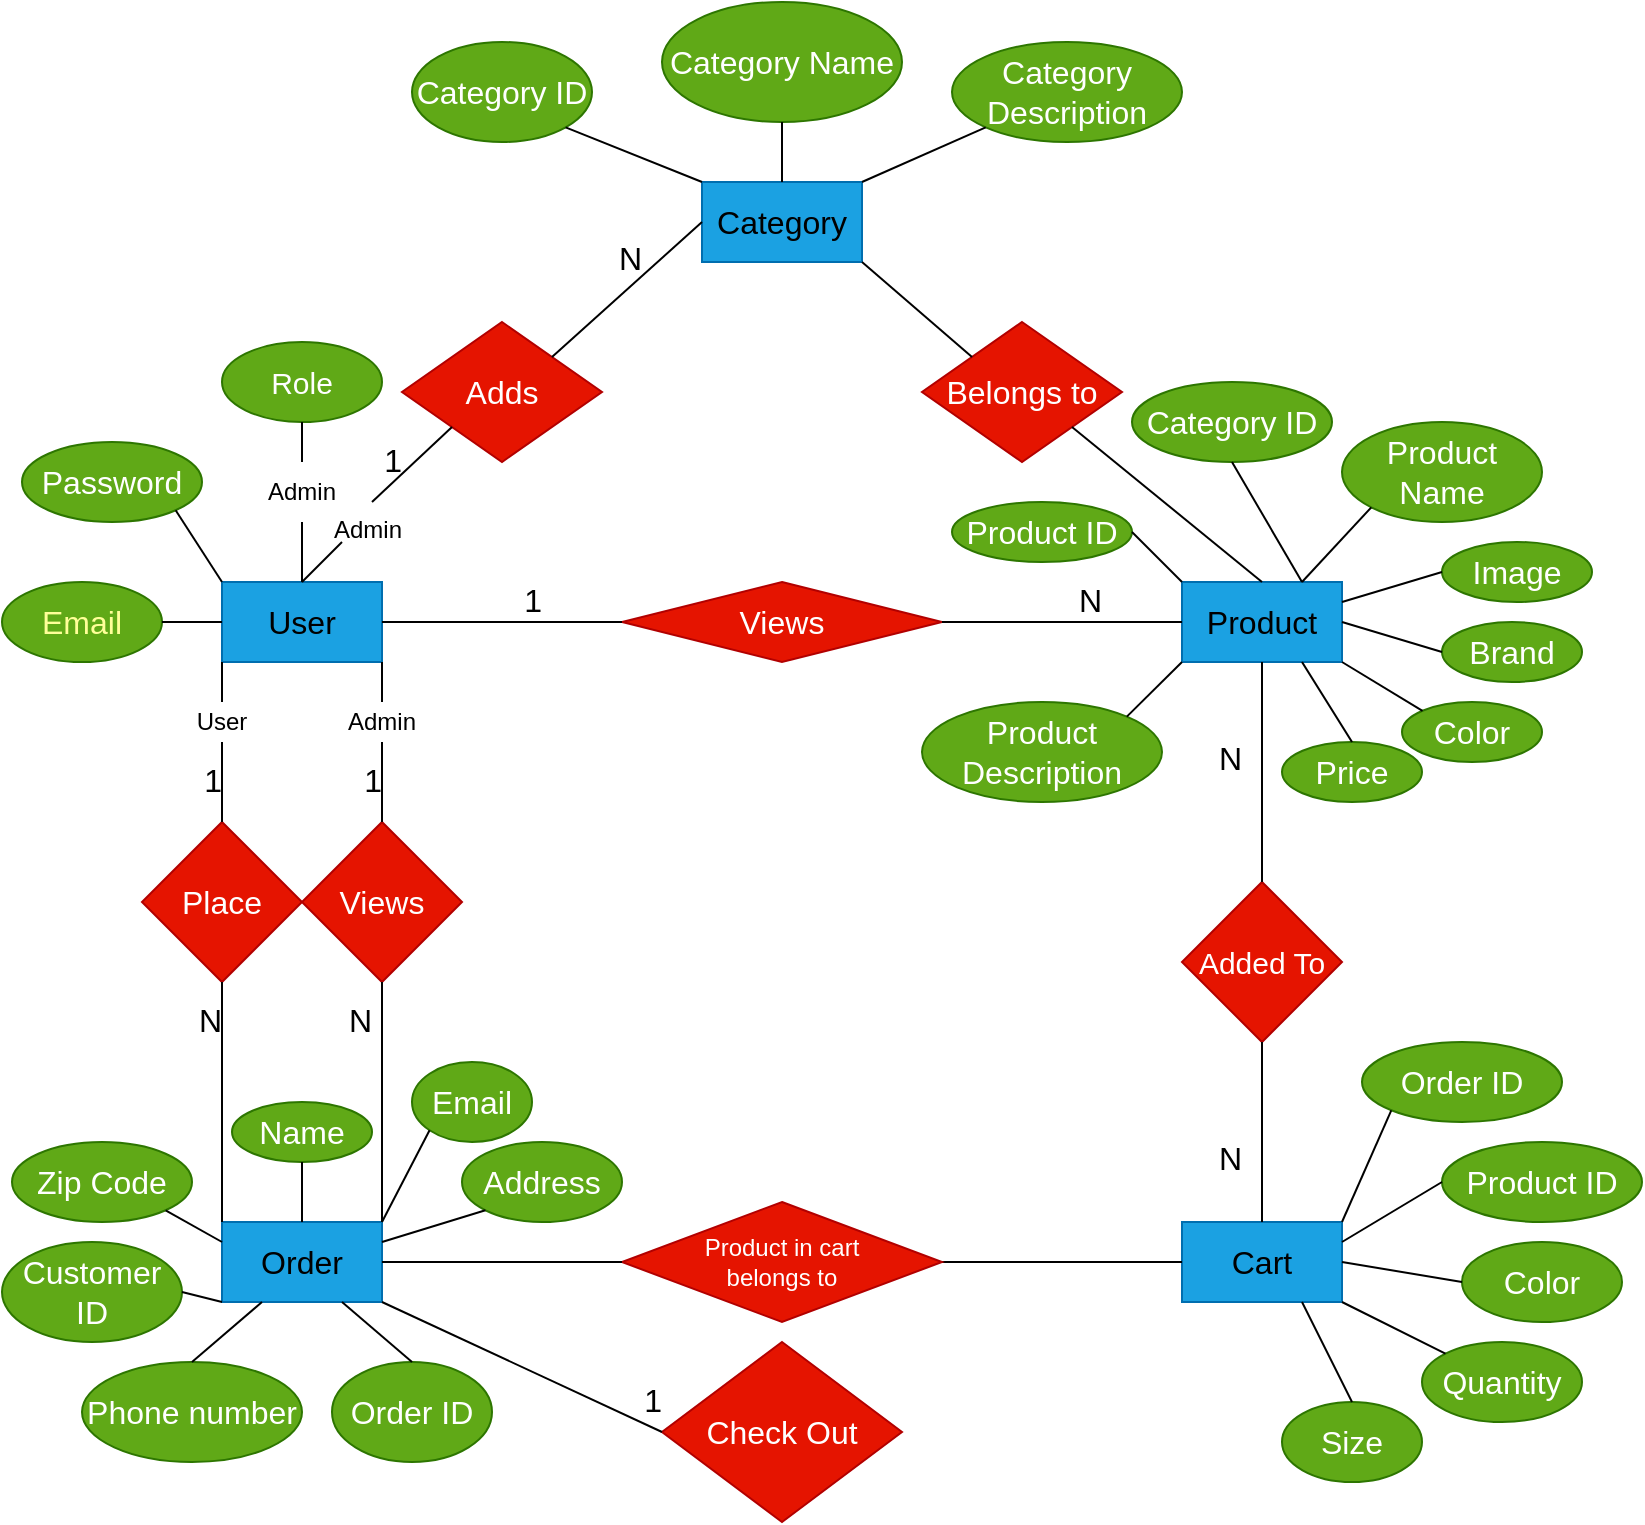 <mxfile version="16.6.4" type="github">
  <diagram id="2UTTNxUxBbOtGR4CEYOI" name="Page-1">
    <mxGraphModel dx="1422" dy="794" grid="1" gridSize="10" guides="1" tooltips="1" connect="1" arrows="1" fold="1" page="1" pageScale="1" pageWidth="850" pageHeight="1100" background="#FFFFFF" math="0" shadow="0">
      <root>
        <mxCell id="0" />
        <mxCell id="1" parent="0" />
        <mxCell id="6vVe3XF6WJL3B-fU9FkF-1" value="User" style="rounded=0;whiteSpace=wrap;html=1;fillColor=#1ba1e2;fontColor=#000000;strokeColor=#006EAF;fontSize=16;" parent="1" vertex="1">
          <mxGeometry x="120" y="360" width="80" height="40" as="geometry" />
        </mxCell>
        <mxCell id="6vVe3XF6WJL3B-fU9FkF-2" value="Views" style="rhombus;whiteSpace=wrap;html=1;fillColor=#e51400;strokeColor=#B20000;fontColor=#ffffff;fontSize=16;" parent="1" vertex="1">
          <mxGeometry x="320" y="360" width="160" height="40" as="geometry" />
        </mxCell>
        <mxCell id="6vVe3XF6WJL3B-fU9FkF-3" value="Email" style="ellipse;whiteSpace=wrap;html=1;fillColor=#60a917;fontColor=#FFFF99;strokeColor=#2D7600;fontSize=16;" parent="1" vertex="1">
          <mxGeometry x="10" y="360" width="80" height="40" as="geometry" />
        </mxCell>
        <mxCell id="6vVe3XF6WJL3B-fU9FkF-4" value="Product" style="rounded=0;whiteSpace=wrap;html=1;fillColor=#1ba1e2;fontColor=#000000;strokeColor=#006EAF;fontSize=16;" parent="1" vertex="1">
          <mxGeometry x="600" y="360" width="80" height="40" as="geometry" />
        </mxCell>
        <mxCell id="6vVe3XF6WJL3B-fU9FkF-5" value="Cart" style="rounded=0;whiteSpace=wrap;html=1;fillColor=#1ba1e2;fontColor=#000000;strokeColor=#006EAF;fontSize=16;" parent="1" vertex="1">
          <mxGeometry x="600" y="680" width="80" height="40" as="geometry" />
        </mxCell>
        <mxCell id="6vVe3XF6WJL3B-fU9FkF-6" value="Order" style="rounded=0;whiteSpace=wrap;html=1;fillColor=#1ba1e2;fontColor=#000000;strokeColor=#006EAF;fontSize=16;" parent="1" vertex="1">
          <mxGeometry x="120" y="680" width="80" height="40" as="geometry" />
        </mxCell>
        <mxCell id="6vVe3XF6WJL3B-fU9FkF-11" value="Added To" style="rhombus;whiteSpace=wrap;html=1;fillColor=#e51400;fontColor=#ffffff;strokeColor=#B20000;fontSize=15;" parent="1" vertex="1">
          <mxGeometry x="600" y="510" width="80" height="80" as="geometry" />
        </mxCell>
        <mxCell id="6vVe3XF6WJL3B-fU9FkF-16" value="" style="endArrow=none;html=1;rounded=0;entryX=0;entryY=0.5;entryDx=0;entryDy=0;exitX=1;exitY=0.5;exitDx=0;exitDy=0;" parent="1" source="6vVe3XF6WJL3B-fU9FkF-17" target="6vVe3XF6WJL3B-fU9FkF-5" edge="1">
          <mxGeometry width="50" height="50" relative="1" as="geometry">
            <mxPoint x="570" y="540" as="sourcePoint" />
            <mxPoint x="440" y="410" as="targetPoint" />
          </mxGeometry>
        </mxCell>
        <mxCell id="6vVe3XF6WJL3B-fU9FkF-17" value="Product in cart&lt;br style=&quot;font-size: 12px;&quot;&gt;belongs to" style="rhombus;whiteSpace=wrap;html=1;fillColor=#e51400;fontColor=#FFFFFF;strokeColor=#B20000;fontSize=12;" parent="1" vertex="1">
          <mxGeometry x="320" y="670" width="160" height="60" as="geometry" />
        </mxCell>
        <mxCell id="6vVe3XF6WJL3B-fU9FkF-18" value="" style="endArrow=none;html=1;rounded=0;entryX=0;entryY=0.5;entryDx=0;entryDy=0;exitX=1;exitY=0.5;exitDx=0;exitDy=0;" parent="1" source="6vVe3XF6WJL3B-fU9FkF-6" target="6vVe3XF6WJL3B-fU9FkF-17" edge="1">
          <mxGeometry width="50" height="50" relative="1" as="geometry">
            <mxPoint x="390" y="460" as="sourcePoint" />
            <mxPoint x="440" y="410" as="targetPoint" />
          </mxGeometry>
        </mxCell>
        <mxCell id="6vVe3XF6WJL3B-fU9FkF-19" value="Check Out" style="rhombus;whiteSpace=wrap;html=1;fillColor=#e51400;fontColor=#FFFFFF;strokeColor=#B20000;fontSize=16;" parent="1" vertex="1">
          <mxGeometry x="340" y="740" width="120" height="90" as="geometry" />
        </mxCell>
        <mxCell id="6vVe3XF6WJL3B-fU9FkF-22" value="" style="endArrow=none;html=1;rounded=0;fontSize=16;fontColor=#FFFF99;exitX=0;exitY=0.5;exitDx=0;exitDy=0;entryX=1;entryY=0.5;entryDx=0;entryDy=0;" parent="1" source="6vVe3XF6WJL3B-fU9FkF-1" target="6vVe3XF6WJL3B-fU9FkF-3" edge="1">
          <mxGeometry width="50" height="50" relative="1" as="geometry">
            <mxPoint x="390" y="460" as="sourcePoint" />
            <mxPoint x="440" y="410" as="targetPoint" />
          </mxGeometry>
        </mxCell>
        <mxCell id="6vVe3XF6WJL3B-fU9FkF-23" value="Password" style="ellipse;whiteSpace=wrap;html=1;fontSize=16;fontColor=#ffffff;fillColor=#60a917;strokeColor=#2D7600;" parent="1" vertex="1">
          <mxGeometry x="20" y="290" width="90" height="40" as="geometry" />
        </mxCell>
        <mxCell id="6vVe3XF6WJL3B-fU9FkF-24" value="" style="endArrow=none;html=1;rounded=0;fontSize=16;fontColor=#FFFF99;exitX=1;exitY=1;exitDx=0;exitDy=0;entryX=0;entryY=0;entryDx=0;entryDy=0;" parent="1" source="6vVe3XF6WJL3B-fU9FkF-23" target="6vVe3XF6WJL3B-fU9FkF-1" edge="1">
          <mxGeometry width="50" height="50" relative="1" as="geometry">
            <mxPoint x="390" y="460" as="sourcePoint" />
            <mxPoint x="440" y="410" as="targetPoint" />
          </mxGeometry>
        </mxCell>
        <mxCell id="6vVe3XF6WJL3B-fU9FkF-25" value="Category" style="rounded=0;whiteSpace=wrap;html=1;fontSize=16;fontColor=#000000;fillColor=#1ba1e2;strokeColor=#006EAF;" parent="1" vertex="1">
          <mxGeometry x="360" y="160" width="80" height="40" as="geometry" />
        </mxCell>
        <mxCell id="6vVe3XF6WJL3B-fU9FkF-30" value="Adds" style="rhombus;whiteSpace=wrap;html=1;fontSize=16;fontColor=#ffffff;fillColor=#e51400;strokeColor=#B20000;" parent="1" vertex="1">
          <mxGeometry x="210" y="230" width="100" height="70" as="geometry" />
        </mxCell>
        <mxCell id="6vVe3XF6WJL3B-fU9FkF-31" value="Belongs to" style="rhombus;whiteSpace=wrap;html=1;fontSize=16;fontColor=#ffffff;fillColor=#e51400;strokeColor=#B20000;" parent="1" vertex="1">
          <mxGeometry x="470" y="230" width="100" height="70" as="geometry" />
        </mxCell>
        <mxCell id="6vVe3XF6WJL3B-fU9FkF-37" value="" style="endArrow=none;html=1;rounded=0;fontSize=16;fontColor=#000000;exitX=0.5;exitY=0;exitDx=0;exitDy=0;entryX=0;entryY=1;entryDx=0;entryDy=0;startArrow=none;" parent="1" source="6vVe3XF6WJL3B-fU9FkF-43" target="6vVe3XF6WJL3B-fU9FkF-30" edge="1">
          <mxGeometry relative="1" as="geometry">
            <mxPoint x="340" y="430" as="sourcePoint" />
            <mxPoint x="500" y="430" as="targetPoint" />
          </mxGeometry>
        </mxCell>
        <mxCell id="6vVe3XF6WJL3B-fU9FkF-38" value="1" style="resizable=0;html=1;align=right;verticalAlign=bottom;fontSize=16;fontColor=#000000;" parent="6vVe3XF6WJL3B-fU9FkF-37" connectable="0" vertex="1">
          <mxGeometry x="1" relative="1" as="geometry">
            <mxPoint x="-25" y="28" as="offset" />
          </mxGeometry>
        </mxCell>
        <mxCell id="6vVe3XF6WJL3B-fU9FkF-43" value="Admin" style="text;strokeColor=none;fillColor=none;spacingLeft=4;spacingRight=4;overflow=hidden;rotatable=0;points=[[0,0.5],[1,0.5]];portConstraint=eastwest;fontSize=12;fontColor=#000000;" parent="1" vertex="1">
          <mxGeometry x="170" y="320" width="50" height="20" as="geometry" />
        </mxCell>
        <mxCell id="6vVe3XF6WJL3B-fU9FkF-44" value="" style="endArrow=none;html=1;rounded=0;fontSize=16;fontColor=#000000;exitX=0.5;exitY=0;exitDx=0;exitDy=0;" parent="1" source="6vVe3XF6WJL3B-fU9FkF-1" edge="1">
          <mxGeometry relative="1" as="geometry">
            <mxPoint x="200" y="200" as="sourcePoint" />
            <mxPoint x="180" y="340" as="targetPoint" />
          </mxGeometry>
        </mxCell>
        <mxCell id="6vVe3XF6WJL3B-fU9FkF-48" value="" style="endArrow=none;html=1;rounded=0;fontSize=16;fontColor=#000000;exitX=1;exitY=0;exitDx=0;exitDy=0;entryX=0;entryY=0.5;entryDx=0;entryDy=0;" parent="1" source="6vVe3XF6WJL3B-fU9FkF-30" target="6vVe3XF6WJL3B-fU9FkF-25" edge="1">
          <mxGeometry relative="1" as="geometry">
            <mxPoint x="350" y="430" as="sourcePoint" />
            <mxPoint x="510" y="430" as="targetPoint" />
          </mxGeometry>
        </mxCell>
        <mxCell id="6vVe3XF6WJL3B-fU9FkF-49" value="N" style="resizable=0;html=1;align=right;verticalAlign=bottom;fontSize=16;fontColor=#000000;" parent="6vVe3XF6WJL3B-fU9FkF-48" connectable="0" vertex="1">
          <mxGeometry x="1" relative="1" as="geometry">
            <mxPoint x="-30" y="30" as="offset" />
          </mxGeometry>
        </mxCell>
        <mxCell id="6vVe3XF6WJL3B-fU9FkF-50" value="" style="endArrow=none;html=1;rounded=0;fontSize=16;fontColor=#000000;entryX=0.5;entryY=0;entryDx=0;entryDy=0;exitX=1;exitY=1;exitDx=0;exitDy=0;" parent="1" source="6vVe3XF6WJL3B-fU9FkF-31" target="6vVe3XF6WJL3B-fU9FkF-4" edge="1">
          <mxGeometry relative="1" as="geometry">
            <mxPoint x="350" y="430" as="sourcePoint" />
            <mxPoint x="510" y="430" as="targetPoint" />
          </mxGeometry>
        </mxCell>
        <mxCell id="6vVe3XF6WJL3B-fU9FkF-54" value="" style="endArrow=none;html=1;rounded=0;fontSize=16;fontColor=#000000;exitX=0;exitY=0;exitDx=0;exitDy=0;entryX=1;entryY=1;entryDx=0;entryDy=0;" parent="1" source="6vVe3XF6WJL3B-fU9FkF-31" target="6vVe3XF6WJL3B-fU9FkF-25" edge="1">
          <mxGeometry relative="1" as="geometry">
            <mxPoint x="350" y="430" as="sourcePoint" />
            <mxPoint x="510" y="430" as="targetPoint" />
          </mxGeometry>
        </mxCell>
        <mxCell id="6vVe3XF6WJL3B-fU9FkF-56" value="Role" style="ellipse;whiteSpace=wrap;html=1;fontSize=15;fontColor=#FFFFFF;fillColor=#60a917;strokeColor=#2D7600;" parent="1" vertex="1">
          <mxGeometry x="120" y="240" width="80" height="40" as="geometry" />
        </mxCell>
        <mxCell id="6vVe3XF6WJL3B-fU9FkF-62" value="" style="endArrow=none;html=1;rounded=0;fontSize=12;fontColor=#FFFFFF;exitX=0.5;exitY=0;exitDx=0;exitDy=0;entryX=0.5;entryY=1;entryDx=0;entryDy=0;startArrow=none;" parent="1" source="6vVe3XF6WJL3B-fU9FkF-63" target="6vVe3XF6WJL3B-fU9FkF-56" edge="1">
          <mxGeometry relative="1" as="geometry">
            <mxPoint x="350" y="420" as="sourcePoint" />
            <mxPoint x="510" y="420" as="targetPoint" />
          </mxGeometry>
        </mxCell>
        <mxCell id="6vVe3XF6WJL3B-fU9FkF-63" value="Admin" style="text;html=1;strokeColor=none;fillColor=none;align=center;verticalAlign=middle;whiteSpace=wrap;rounded=0;fontSize=12;fontColor=#000000;" parent="1" vertex="1">
          <mxGeometry x="130" y="300" width="60" height="30" as="geometry" />
        </mxCell>
        <mxCell id="6vVe3XF6WJL3B-fU9FkF-64" value="" style="endArrow=none;html=1;rounded=0;fontSize=12;fontColor=#FFFFFF;exitX=0.5;exitY=0;exitDx=0;exitDy=0;entryX=0.5;entryY=1;entryDx=0;entryDy=0;" parent="1" source="6vVe3XF6WJL3B-fU9FkF-1" target="6vVe3XF6WJL3B-fU9FkF-63" edge="1">
          <mxGeometry relative="1" as="geometry">
            <mxPoint x="160" y="360.0" as="sourcePoint" />
            <mxPoint x="120" y="280.0" as="targetPoint" />
          </mxGeometry>
        </mxCell>
        <mxCell id="6vVe3XF6WJL3B-fU9FkF-65" value="Color" style="ellipse;whiteSpace=wrap;html=1;fontSize=16;fontColor=#ffffff;fillColor=#60a917;strokeColor=#2D7600;" parent="1" vertex="1">
          <mxGeometry x="740" y="690" width="80" height="40" as="geometry" />
        </mxCell>
        <mxCell id="6vVe3XF6WJL3B-fU9FkF-66" value="" style="endArrow=none;html=1;rounded=0;fontSize=16;fontColor=#FFFFFF;exitX=1;exitY=0.5;exitDx=0;exitDy=0;entryX=0;entryY=0.5;entryDx=0;entryDy=0;" parent="1" source="6vVe3XF6WJL3B-fU9FkF-5" target="6vVe3XF6WJL3B-fU9FkF-65" edge="1">
          <mxGeometry width="50" height="50" relative="1" as="geometry">
            <mxPoint x="400" y="450" as="sourcePoint" />
            <mxPoint x="450" y="400" as="targetPoint" />
          </mxGeometry>
        </mxCell>
        <mxCell id="6vVe3XF6WJL3B-fU9FkF-67" value="Quantity" style="ellipse;whiteSpace=wrap;html=1;fontSize=16;fontColor=#FFFFFF;fillColor=#60a917;strokeColor=#2D7600;" parent="1" vertex="1">
          <mxGeometry x="720" y="740" width="80" height="40" as="geometry" />
        </mxCell>
        <mxCell id="6vVe3XF6WJL3B-fU9FkF-68" value="" style="endArrow=none;html=1;rounded=0;fontSize=16;fontColor=#FFFFFF;exitX=1;exitY=1;exitDx=0;exitDy=0;entryX=0;entryY=0;entryDx=0;entryDy=0;" parent="1" source="6vVe3XF6WJL3B-fU9FkF-5" target="6vVe3XF6WJL3B-fU9FkF-67" edge="1">
          <mxGeometry width="50" height="50" relative="1" as="geometry">
            <mxPoint x="400" y="450" as="sourcePoint" />
            <mxPoint x="450" y="400" as="targetPoint" />
          </mxGeometry>
        </mxCell>
        <mxCell id="6vVe3XF6WJL3B-fU9FkF-69" value="Size" style="ellipse;whiteSpace=wrap;html=1;fontSize=16;fontColor=#ffffff;fillColor=#60a917;strokeColor=#2D7600;" parent="1" vertex="1">
          <mxGeometry x="650" y="770" width="70" height="40" as="geometry" />
        </mxCell>
        <mxCell id="6vVe3XF6WJL3B-fU9FkF-70" value="" style="endArrow=none;html=1;rounded=0;fontSize=16;fontColor=#FFFFFF;exitX=0.75;exitY=1;exitDx=0;exitDy=0;entryX=0.5;entryY=0;entryDx=0;entryDy=0;" parent="1" source="6vVe3XF6WJL3B-fU9FkF-5" target="6vVe3XF6WJL3B-fU9FkF-69" edge="1">
          <mxGeometry width="50" height="50" relative="1" as="geometry">
            <mxPoint x="400" y="450" as="sourcePoint" />
            <mxPoint x="710" y="790" as="targetPoint" />
          </mxGeometry>
        </mxCell>
        <mxCell id="6vVe3XF6WJL3B-fU9FkF-71" value="Product ID" style="ellipse;whiteSpace=wrap;html=1;fontSize=16;fontColor=#ffffff;fillColor=#60a917;strokeColor=#2D7600;" parent="1" vertex="1">
          <mxGeometry x="730" y="640" width="100" height="40" as="geometry" />
        </mxCell>
        <mxCell id="6vVe3XF6WJL3B-fU9FkF-72" value="" style="endArrow=none;html=1;rounded=0;fontSize=16;fontColor=#FFFFFF;exitX=0;exitY=0.5;exitDx=0;exitDy=0;" parent="1" source="6vVe3XF6WJL3B-fU9FkF-71" edge="1">
          <mxGeometry width="50" height="50" relative="1" as="geometry">
            <mxPoint x="400" y="450" as="sourcePoint" />
            <mxPoint x="680" y="690" as="targetPoint" />
          </mxGeometry>
        </mxCell>
        <mxCell id="6vVe3XF6WJL3B-fU9FkF-73" value="Order ID" style="ellipse;whiteSpace=wrap;html=1;fontSize=16;fontColor=#ffffff;fillColor=#60a917;strokeColor=#2D7600;" parent="1" vertex="1">
          <mxGeometry x="690" y="590" width="100" height="40" as="geometry" />
        </mxCell>
        <mxCell id="6vVe3XF6WJL3B-fU9FkF-74" value="" style="endArrow=none;html=1;rounded=0;fontSize=16;fontColor=#FFFFFF;exitX=1;exitY=0;exitDx=0;exitDy=0;entryX=0;entryY=1;entryDx=0;entryDy=0;" parent="1" source="6vVe3XF6WJL3B-fU9FkF-5" target="6vVe3XF6WJL3B-fU9FkF-73" edge="1">
          <mxGeometry width="50" height="50" relative="1" as="geometry">
            <mxPoint x="400" y="450" as="sourcePoint" />
            <mxPoint x="450" y="400" as="targetPoint" />
          </mxGeometry>
        </mxCell>
        <mxCell id="6vVe3XF6WJL3B-fU9FkF-79" value="" style="endArrow=none;html=1;rounded=0;fontSize=16;fontColor=#000000;entryX=0.5;entryY=0;entryDx=0;entryDy=0;exitX=0.5;exitY=1;exitDx=0;exitDy=0;" parent="1" source="6vVe3XF6WJL3B-fU9FkF-4" target="6vVe3XF6WJL3B-fU9FkF-11" edge="1">
          <mxGeometry relative="1" as="geometry">
            <mxPoint x="350" y="540" as="sourcePoint" />
            <mxPoint x="510" y="540" as="targetPoint" />
          </mxGeometry>
        </mxCell>
        <mxCell id="6vVe3XF6WJL3B-fU9FkF-80" value="N" style="resizable=0;html=1;align=right;verticalAlign=bottom;fontSize=16;fontColor=#000000;" parent="6vVe3XF6WJL3B-fU9FkF-79" connectable="0" vertex="1">
          <mxGeometry x="1" relative="1" as="geometry">
            <mxPoint x="-10" y="-51" as="offset" />
          </mxGeometry>
        </mxCell>
        <mxCell id="6vVe3XF6WJL3B-fU9FkF-81" value="" style="endArrow=none;html=1;rounded=0;fontSize=16;fontColor=#000000;entryX=0.5;entryY=0;entryDx=0;entryDy=0;exitX=0.5;exitY=1;exitDx=0;exitDy=0;" parent="1" source="6vVe3XF6WJL3B-fU9FkF-11" target="6vVe3XF6WJL3B-fU9FkF-5" edge="1">
          <mxGeometry relative="1" as="geometry">
            <mxPoint x="350" y="540" as="sourcePoint" />
            <mxPoint x="510" y="540" as="targetPoint" />
          </mxGeometry>
        </mxCell>
        <mxCell id="6vVe3XF6WJL3B-fU9FkF-82" value="N" style="resizable=0;html=1;align=right;verticalAlign=bottom;fontSize=16;fontColor=#000000;" parent="6vVe3XF6WJL3B-fU9FkF-81" connectable="0" vertex="1">
          <mxGeometry x="1" relative="1" as="geometry">
            <mxPoint x="-10" y="-21" as="offset" />
          </mxGeometry>
        </mxCell>
        <mxCell id="6vVe3XF6WJL3B-fU9FkF-83" value="" style="endArrow=none;html=1;rounded=0;fontSize=16;fontColor=#000000;exitX=1;exitY=0.5;exitDx=0;exitDy=0;entryX=0;entryY=0.5;entryDx=0;entryDy=0;" parent="1" source="6vVe3XF6WJL3B-fU9FkF-1" target="6vVe3XF6WJL3B-fU9FkF-2" edge="1">
          <mxGeometry relative="1" as="geometry">
            <mxPoint x="350" y="540" as="sourcePoint" />
            <mxPoint x="510" y="540" as="targetPoint" />
          </mxGeometry>
        </mxCell>
        <mxCell id="6vVe3XF6WJL3B-fU9FkF-84" value="1" style="resizable=0;html=1;align=right;verticalAlign=bottom;fontSize=16;fontColor=#000000;" parent="6vVe3XF6WJL3B-fU9FkF-83" connectable="0" vertex="1">
          <mxGeometry x="1" relative="1" as="geometry">
            <mxPoint x="-40" as="offset" />
          </mxGeometry>
        </mxCell>
        <mxCell id="6vVe3XF6WJL3B-fU9FkF-85" value="" style="endArrow=none;html=1;rounded=0;fontSize=16;fontColor=#000000;exitX=1;exitY=0.5;exitDx=0;exitDy=0;entryX=0;entryY=0.5;entryDx=0;entryDy=0;" parent="1" source="6vVe3XF6WJL3B-fU9FkF-2" target="6vVe3XF6WJL3B-fU9FkF-4" edge="1">
          <mxGeometry relative="1" as="geometry">
            <mxPoint x="350" y="540" as="sourcePoint" />
            <mxPoint x="510" y="540" as="targetPoint" />
          </mxGeometry>
        </mxCell>
        <mxCell id="6vVe3XF6WJL3B-fU9FkF-86" value="N" style="resizable=0;html=1;align=right;verticalAlign=bottom;fontSize=16;fontColor=#000000;" parent="6vVe3XF6WJL3B-fU9FkF-85" connectable="0" vertex="1">
          <mxGeometry x="1" relative="1" as="geometry">
            <mxPoint x="-40" as="offset" />
          </mxGeometry>
        </mxCell>
        <mxCell id="6vVe3XF6WJL3B-fU9FkF-87" value="Views" style="rhombus;whiteSpace=wrap;html=1;fontSize=16;fontColor=#ffffff;fillColor=#e51400;strokeColor=#B20000;" parent="1" vertex="1">
          <mxGeometry x="160" y="480" width="80" height="80" as="geometry" />
        </mxCell>
        <mxCell id="6vVe3XF6WJL3B-fU9FkF-88" value="Place" style="rhombus;whiteSpace=wrap;html=1;fontSize=16;fontColor=#ffffff;fillColor=#e51400;strokeColor=#B20000;" parent="1" vertex="1">
          <mxGeometry x="80" y="480" width="80" height="80" as="geometry" />
        </mxCell>
        <mxCell id="6vVe3XF6WJL3B-fU9FkF-89" value="" style="endArrow=none;html=1;rounded=0;fontSize=16;fontColor=#000000;exitX=0.5;exitY=1;exitDx=0;exitDy=0;entryX=0.5;entryY=0;entryDx=0;entryDy=0;startArrow=none;" parent="1" source="6vVe3XF6WJL3B-fU9FkF-97" target="6vVe3XF6WJL3B-fU9FkF-88" edge="1">
          <mxGeometry relative="1" as="geometry">
            <mxPoint x="50" y="540" as="sourcePoint" />
            <mxPoint x="210" y="540" as="targetPoint" />
          </mxGeometry>
        </mxCell>
        <mxCell id="6vVe3XF6WJL3B-fU9FkF-90" value="1" style="resizable=0;html=1;align=right;verticalAlign=bottom;fontSize=16;fontColor=#000000;" parent="6vVe3XF6WJL3B-fU9FkF-89" connectable="0" vertex="1">
          <mxGeometry x="1" relative="1" as="geometry">
            <mxPoint y="-10" as="offset" />
          </mxGeometry>
        </mxCell>
        <mxCell id="6vVe3XF6WJL3B-fU9FkF-91" value="" style="endArrow=none;html=1;rounded=0;fontSize=16;fontColor=#000000;exitX=0.5;exitY=1;exitDx=0;exitDy=0;entryX=0.5;entryY=0;entryDx=0;entryDy=0;startArrow=none;" parent="1" source="6vVe3XF6WJL3B-fU9FkF-93" target="6vVe3XF6WJL3B-fU9FkF-87" edge="1">
          <mxGeometry relative="1" as="geometry">
            <mxPoint x="50" y="540" as="sourcePoint" />
            <mxPoint x="210" y="540" as="targetPoint" />
          </mxGeometry>
        </mxCell>
        <mxCell id="6vVe3XF6WJL3B-fU9FkF-92" value="1" style="resizable=0;html=1;align=right;verticalAlign=bottom;fontSize=16;fontColor=#000000;" parent="6vVe3XF6WJL3B-fU9FkF-91" connectable="0" vertex="1">
          <mxGeometry x="1" relative="1" as="geometry">
            <mxPoint y="-10" as="offset" />
          </mxGeometry>
        </mxCell>
        <mxCell id="6vVe3XF6WJL3B-fU9FkF-93" value="Admin" style="text;html=1;strokeColor=none;fillColor=none;align=center;verticalAlign=middle;whiteSpace=wrap;rounded=0;fontSize=12;fontColor=#000000;" parent="1" vertex="1">
          <mxGeometry x="175" y="420" width="50" height="20" as="geometry" />
        </mxCell>
        <mxCell id="6vVe3XF6WJL3B-fU9FkF-94" value="" style="endArrow=none;html=1;rounded=0;fontSize=16;fontColor=#000000;exitX=1;exitY=1;exitDx=0;exitDy=0;entryX=0.5;entryY=0;entryDx=0;entryDy=0;" parent="1" source="6vVe3XF6WJL3B-fU9FkF-1" target="6vVe3XF6WJL3B-fU9FkF-93" edge="1">
          <mxGeometry relative="1" as="geometry">
            <mxPoint x="180.0" y="400.0" as="sourcePoint" />
            <mxPoint x="240" y="410" as="targetPoint" />
          </mxGeometry>
        </mxCell>
        <mxCell id="6vVe3XF6WJL3B-fU9FkF-97" value="User" style="text;html=1;strokeColor=none;fillColor=none;align=center;verticalAlign=middle;whiteSpace=wrap;rounded=0;fontSize=12;fontColor=#000000;" parent="1" vertex="1">
          <mxGeometry x="90" y="420" width="60" height="20" as="geometry" />
        </mxCell>
        <mxCell id="6vVe3XF6WJL3B-fU9FkF-98" value="" style="endArrow=none;html=1;rounded=0;fontSize=16;fontColor=#000000;exitX=0;exitY=1;exitDx=0;exitDy=0;entryX=0.5;entryY=0;entryDx=0;entryDy=0;" parent="1" source="6vVe3XF6WJL3B-fU9FkF-1" target="6vVe3XF6WJL3B-fU9FkF-97" edge="1">
          <mxGeometry relative="1" as="geometry">
            <mxPoint x="140.0" y="400.0" as="sourcePoint" />
            <mxPoint x="130" y="420" as="targetPoint" />
          </mxGeometry>
        </mxCell>
        <mxCell id="6vVe3XF6WJL3B-fU9FkF-100" value="" style="endArrow=none;html=1;rounded=0;fontSize=12;fontColor=#000000;exitX=0.5;exitY=1;exitDx=0;exitDy=0;entryX=0;entryY=0;entryDx=0;entryDy=0;" parent="1" source="6vVe3XF6WJL3B-fU9FkF-88" target="6vVe3XF6WJL3B-fU9FkF-6" edge="1">
          <mxGeometry relative="1" as="geometry">
            <mxPoint x="50" y="420" as="sourcePoint" />
            <mxPoint x="210" y="420" as="targetPoint" />
          </mxGeometry>
        </mxCell>
        <mxCell id="6vVe3XF6WJL3B-fU9FkF-101" value="N" style="resizable=0;html=1;align=right;verticalAlign=bottom;fontSize=16;fontColor=#000000;" parent="6vVe3XF6WJL3B-fU9FkF-100" connectable="0" vertex="1">
          <mxGeometry x="1" relative="1" as="geometry">
            <mxPoint y="-90" as="offset" />
          </mxGeometry>
        </mxCell>
        <mxCell id="6vVe3XF6WJL3B-fU9FkF-102" value="" style="endArrow=none;html=1;rounded=0;fontSize=16;fontColor=#000000;exitX=0.5;exitY=1;exitDx=0;exitDy=0;entryX=1;entryY=0;entryDx=0;entryDy=0;" parent="1" source="6vVe3XF6WJL3B-fU9FkF-87" target="6vVe3XF6WJL3B-fU9FkF-6" edge="1">
          <mxGeometry relative="1" as="geometry">
            <mxPoint x="50" y="420" as="sourcePoint" />
            <mxPoint x="210" y="420" as="targetPoint" />
          </mxGeometry>
        </mxCell>
        <mxCell id="6vVe3XF6WJL3B-fU9FkF-103" value="N" style="resizable=0;html=1;align=right;verticalAlign=bottom;fontSize=16;fontColor=#000000;" parent="6vVe3XF6WJL3B-fU9FkF-102" connectable="0" vertex="1">
          <mxGeometry x="1" relative="1" as="geometry">
            <mxPoint x="-5" y="-90" as="offset" />
          </mxGeometry>
        </mxCell>
        <mxCell id="6vVe3XF6WJL3B-fU9FkF-112" value="" style="endArrow=none;html=1;rounded=0;fontSize=16;fontColor=#000000;exitX=1;exitY=1;exitDx=0;exitDy=0;entryX=0;entryY=0.5;entryDx=0;entryDy=0;" parent="1" source="6vVe3XF6WJL3B-fU9FkF-6" target="6vVe3XF6WJL3B-fU9FkF-19" edge="1">
          <mxGeometry relative="1" as="geometry">
            <mxPoint x="70" y="460" as="sourcePoint" />
            <mxPoint x="230" y="460" as="targetPoint" />
          </mxGeometry>
        </mxCell>
        <mxCell id="6vVe3XF6WJL3B-fU9FkF-113" value="1" style="resizable=0;html=1;align=right;verticalAlign=bottom;fontSize=16;fontColor=#000000;" parent="6vVe3XF6WJL3B-fU9FkF-112" connectable="0" vertex="1">
          <mxGeometry x="1" relative="1" as="geometry">
            <mxPoint y="-5" as="offset" />
          </mxGeometry>
        </mxCell>
        <mxCell id="6vVe3XF6WJL3B-fU9FkF-114" value="Price" style="ellipse;whiteSpace=wrap;html=1;fontSize=16;fontColor=#ffffff;fillColor=#60a917;strokeColor=#2D7600;" parent="1" vertex="1">
          <mxGeometry x="650" y="440" width="70" height="30" as="geometry" />
        </mxCell>
        <mxCell id="6vVe3XF6WJL3B-fU9FkF-115" value="" style="endArrow=none;html=1;rounded=0;fontSize=16;fontColor=#000000;entryX=0.75;entryY=1;entryDx=0;entryDy=0;exitX=0.5;exitY=0;exitDx=0;exitDy=0;" parent="1" source="6vVe3XF6WJL3B-fU9FkF-114" target="6vVe3XF6WJL3B-fU9FkF-4" edge="1">
          <mxGeometry width="50" height="50" relative="1" as="geometry">
            <mxPoint x="430" y="490" as="sourcePoint" />
            <mxPoint x="480" y="440" as="targetPoint" />
          </mxGeometry>
        </mxCell>
        <mxCell id="6vVe3XF6WJL3B-fU9FkF-116" value="Color" style="ellipse;whiteSpace=wrap;html=1;fontSize=16;fontColor=#ffffff;fillColor=#60a917;strokeColor=#2D7600;" parent="1" vertex="1">
          <mxGeometry x="710" y="420" width="70" height="30" as="geometry" />
        </mxCell>
        <mxCell id="6vVe3XF6WJL3B-fU9FkF-117" value="" style="endArrow=none;html=1;rounded=0;fontSize=16;fontColor=#000000;entryX=1;entryY=1;entryDx=0;entryDy=0;exitX=0;exitY=0;exitDx=0;exitDy=0;" parent="1" source="6vVe3XF6WJL3B-fU9FkF-116" target="6vVe3XF6WJL3B-fU9FkF-4" edge="1">
          <mxGeometry width="50" height="50" relative="1" as="geometry">
            <mxPoint x="430" y="490" as="sourcePoint" />
            <mxPoint x="480" y="440" as="targetPoint" />
          </mxGeometry>
        </mxCell>
        <mxCell id="6vVe3XF6WJL3B-fU9FkF-118" value="Brand" style="ellipse;whiteSpace=wrap;html=1;fontSize=16;fontColor=#ffffff;fillColor=#60a917;strokeColor=#2D7600;" parent="1" vertex="1">
          <mxGeometry x="730" y="380" width="70" height="30" as="geometry" />
        </mxCell>
        <mxCell id="6vVe3XF6WJL3B-fU9FkF-119" value="" style="endArrow=none;html=1;rounded=0;fontSize=16;fontColor=#000000;entryX=1;entryY=0.5;entryDx=0;entryDy=0;exitX=0;exitY=0.5;exitDx=0;exitDy=0;" parent="1" source="6vVe3XF6WJL3B-fU9FkF-118" target="6vVe3XF6WJL3B-fU9FkF-4" edge="1">
          <mxGeometry width="50" height="50" relative="1" as="geometry">
            <mxPoint x="430" y="490" as="sourcePoint" />
            <mxPoint x="480" y="440" as="targetPoint" />
          </mxGeometry>
        </mxCell>
        <mxCell id="6vVe3XF6WJL3B-fU9FkF-120" value="Image" style="ellipse;whiteSpace=wrap;html=1;fontSize=16;fontColor=#ffffff;fillColor=#60a917;strokeColor=#2D7600;" parent="1" vertex="1">
          <mxGeometry x="730" y="340" width="75" height="30" as="geometry" />
        </mxCell>
        <mxCell id="6vVe3XF6WJL3B-fU9FkF-121" value="Product Description" style="ellipse;whiteSpace=wrap;html=1;fontSize=16;fontColor=#ffffff;fillColor=#60a917;strokeColor=#2D7600;" parent="1" vertex="1">
          <mxGeometry x="470" y="420" width="120" height="50" as="geometry" />
        </mxCell>
        <mxCell id="6vVe3XF6WJL3B-fU9FkF-122" value="" style="endArrow=none;html=1;rounded=0;fontSize=16;fontColor=#000000;entryX=0;entryY=1;entryDx=0;entryDy=0;exitX=1;exitY=0;exitDx=0;exitDy=0;" parent="1" source="6vVe3XF6WJL3B-fU9FkF-121" target="6vVe3XF6WJL3B-fU9FkF-4" edge="1">
          <mxGeometry width="50" height="50" relative="1" as="geometry">
            <mxPoint x="430" y="480" as="sourcePoint" />
            <mxPoint x="480" y="430" as="targetPoint" />
          </mxGeometry>
        </mxCell>
        <mxCell id="6vVe3XF6WJL3B-fU9FkF-123" value="Product Name" style="ellipse;whiteSpace=wrap;html=1;fontSize=16;fontColor=#ffffff;fillColor=#60a917;strokeColor=#2D7600;" parent="1" vertex="1">
          <mxGeometry x="680" y="280" width="100" height="50" as="geometry" />
        </mxCell>
        <mxCell id="6vVe3XF6WJL3B-fU9FkF-124" value="" style="endArrow=none;html=1;rounded=0;fontSize=16;fontColor=#000000;entryX=0;entryY=0.5;entryDx=0;entryDy=0;exitX=1;exitY=0.25;exitDx=0;exitDy=0;" parent="1" source="6vVe3XF6WJL3B-fU9FkF-4" target="6vVe3XF6WJL3B-fU9FkF-120" edge="1">
          <mxGeometry width="50" height="50" relative="1" as="geometry">
            <mxPoint x="430" y="480" as="sourcePoint" />
            <mxPoint x="480" y="430" as="targetPoint" />
          </mxGeometry>
        </mxCell>
        <mxCell id="6vVe3XF6WJL3B-fU9FkF-125" value="" style="endArrow=none;html=1;rounded=0;fontSize=16;fontColor=#000000;entryX=0;entryY=1;entryDx=0;entryDy=0;exitX=0.75;exitY=0;exitDx=0;exitDy=0;" parent="1" source="6vVe3XF6WJL3B-fU9FkF-4" target="6vVe3XF6WJL3B-fU9FkF-123" edge="1">
          <mxGeometry width="50" height="50" relative="1" as="geometry">
            <mxPoint x="620" y="370" as="sourcePoint" />
            <mxPoint x="670" y="320" as="targetPoint" />
          </mxGeometry>
        </mxCell>
        <mxCell id="6vVe3XF6WJL3B-fU9FkF-126" value="Product ID" style="ellipse;whiteSpace=wrap;html=1;fontSize=16;fontColor=#ffffff;fillColor=#60a917;strokeColor=#2D7600;" parent="1" vertex="1">
          <mxGeometry x="485" y="320" width="90" height="30" as="geometry" />
        </mxCell>
        <mxCell id="6vVe3XF6WJL3B-fU9FkF-127" value="" style="endArrow=none;html=1;rounded=0;fontSize=16;fontColor=#000000;entryX=1;entryY=0.5;entryDx=0;entryDy=0;exitX=0;exitY=0;exitDx=0;exitDy=0;" parent="1" source="6vVe3XF6WJL3B-fU9FkF-4" target="6vVe3XF6WJL3B-fU9FkF-126" edge="1">
          <mxGeometry width="50" height="50" relative="1" as="geometry">
            <mxPoint x="430" y="480" as="sourcePoint" />
            <mxPoint x="480" y="430" as="targetPoint" />
          </mxGeometry>
        </mxCell>
        <mxCell id="6vVe3XF6WJL3B-fU9FkF-128" value="Category ID" style="ellipse;whiteSpace=wrap;html=1;fontSize=16;fontColor=#ffffff;fillColor=#60a917;strokeColor=#2D7600;" parent="1" vertex="1">
          <mxGeometry x="575" y="260" width="100" height="40" as="geometry" />
        </mxCell>
        <mxCell id="6vVe3XF6WJL3B-fU9FkF-129" value="" style="endArrow=none;html=1;rounded=0;fontSize=16;fontColor=#000000;entryX=0.75;entryY=0;entryDx=0;entryDy=0;exitX=0.5;exitY=1;exitDx=0;exitDy=0;" parent="1" source="6vVe3XF6WJL3B-fU9FkF-128" target="6vVe3XF6WJL3B-fU9FkF-4" edge="1">
          <mxGeometry width="50" height="50" relative="1" as="geometry">
            <mxPoint x="430" y="480" as="sourcePoint" />
            <mxPoint x="480" y="430" as="targetPoint" />
          </mxGeometry>
        </mxCell>
        <mxCell id="6vVe3XF6WJL3B-fU9FkF-130" value="Category ID" style="ellipse;whiteSpace=wrap;html=1;fontSize=16;fontColor=#ffffff;fillColor=#60a917;strokeColor=#2D7600;" parent="1" vertex="1">
          <mxGeometry x="215" y="90" width="90" height="50" as="geometry" />
        </mxCell>
        <mxCell id="6vVe3XF6WJL3B-fU9FkF-131" value="" style="endArrow=none;html=1;rounded=0;fontSize=16;fontColor=#000000;exitX=0;exitY=0;exitDx=0;exitDy=0;entryX=1;entryY=1;entryDx=0;entryDy=0;" parent="1" source="6vVe3XF6WJL3B-fU9FkF-25" target="6vVe3XF6WJL3B-fU9FkF-130" edge="1">
          <mxGeometry width="50" height="50" relative="1" as="geometry">
            <mxPoint x="430" y="480" as="sourcePoint" />
            <mxPoint x="480" y="430" as="targetPoint" />
          </mxGeometry>
        </mxCell>
        <mxCell id="6vVe3XF6WJL3B-fU9FkF-132" value="Category Name" style="ellipse;whiteSpace=wrap;html=1;fontSize=16;fontColor=#ffffff;fillColor=#60a917;strokeColor=#2D7600;" parent="1" vertex="1">
          <mxGeometry x="340" y="70" width="120" height="60" as="geometry" />
        </mxCell>
        <mxCell id="6vVe3XF6WJL3B-fU9FkF-133" value="" style="endArrow=none;html=1;rounded=0;fontSize=16;fontColor=#000000;exitX=0.5;exitY=1;exitDx=0;exitDy=0;entryX=0.5;entryY=0;entryDx=0;entryDy=0;" parent="1" source="6vVe3XF6WJL3B-fU9FkF-132" target="6vVe3XF6WJL3B-fU9FkF-25" edge="1">
          <mxGeometry width="50" height="50" relative="1" as="geometry">
            <mxPoint x="430" y="480" as="sourcePoint" />
            <mxPoint x="480" y="430" as="targetPoint" />
          </mxGeometry>
        </mxCell>
        <mxCell id="6vVe3XF6WJL3B-fU9FkF-134" value="Category Description" style="ellipse;whiteSpace=wrap;html=1;fontSize=16;fontColor=#ffffff;fillColor=#60a917;strokeColor=#2D7600;" parent="1" vertex="1">
          <mxGeometry x="485" y="90" width="115" height="50" as="geometry" />
        </mxCell>
        <mxCell id="6vVe3XF6WJL3B-fU9FkF-135" value="" style="endArrow=none;html=1;rounded=0;fontSize=16;fontColor=#000000;exitX=1;exitY=0;exitDx=0;exitDy=0;entryX=0;entryY=1;entryDx=0;entryDy=0;" parent="1" source="6vVe3XF6WJL3B-fU9FkF-25" target="6vVe3XF6WJL3B-fU9FkF-134" edge="1">
          <mxGeometry width="50" height="50" relative="1" as="geometry">
            <mxPoint x="430" y="470" as="sourcePoint" />
            <mxPoint x="480" y="420" as="targetPoint" />
          </mxGeometry>
        </mxCell>
        <mxCell id="6vVe3XF6WJL3B-fU9FkF-136" value="Name" style="ellipse;whiteSpace=wrap;html=1;fontSize=16;fontColor=#ffffff;fillColor=#60a917;strokeColor=#2D7600;" parent="1" vertex="1">
          <mxGeometry x="125" y="620" width="70" height="30" as="geometry" />
        </mxCell>
        <mxCell id="6vVe3XF6WJL3B-fU9FkF-137" value="" style="endArrow=none;html=1;rounded=0;fontSize=16;fontColor=#000000;exitX=0.5;exitY=1;exitDx=0;exitDy=0;entryX=0.5;entryY=0;entryDx=0;entryDy=0;" parent="1" source="6vVe3XF6WJL3B-fU9FkF-136" target="6vVe3XF6WJL3B-fU9FkF-6" edge="1">
          <mxGeometry width="50" height="50" relative="1" as="geometry">
            <mxPoint x="430" y="470" as="sourcePoint" />
            <mxPoint x="480" y="420" as="targetPoint" />
          </mxGeometry>
        </mxCell>
        <mxCell id="6vVe3XF6WJL3B-fU9FkF-138" value="Email" style="ellipse;whiteSpace=wrap;html=1;fontSize=16;fontColor=#ffffff;fillColor=#60a917;strokeColor=#2D7600;" parent="1" vertex="1">
          <mxGeometry x="215" y="600" width="60" height="40" as="geometry" />
        </mxCell>
        <mxCell id="6vVe3XF6WJL3B-fU9FkF-139" value="" style="endArrow=none;html=1;rounded=0;fontSize=16;fontColor=#000000;exitX=0;exitY=1;exitDx=0;exitDy=0;entryX=1;entryY=0;entryDx=0;entryDy=0;" parent="1" source="6vVe3XF6WJL3B-fU9FkF-138" target="6vVe3XF6WJL3B-fU9FkF-6" edge="1">
          <mxGeometry width="50" height="50" relative="1" as="geometry">
            <mxPoint x="430" y="470" as="sourcePoint" />
            <mxPoint x="480" y="420" as="targetPoint" />
          </mxGeometry>
        </mxCell>
        <mxCell id="6vVe3XF6WJL3B-fU9FkF-140" value="Phone number" style="ellipse;whiteSpace=wrap;html=1;fontSize=16;fontColor=#ffffff;fillColor=#60a917;strokeColor=#2D7600;" parent="1" vertex="1">
          <mxGeometry x="50" y="750" width="110" height="50" as="geometry" />
        </mxCell>
        <mxCell id="6vVe3XF6WJL3B-fU9FkF-141" value="" style="endArrow=none;html=1;rounded=0;fontSize=16;fontColor=#000000;exitX=0.5;exitY=0;exitDx=0;exitDy=0;entryX=0.25;entryY=1;entryDx=0;entryDy=0;" parent="1" source="6vVe3XF6WJL3B-fU9FkF-140" target="6vVe3XF6WJL3B-fU9FkF-6" edge="1">
          <mxGeometry width="50" height="50" relative="1" as="geometry">
            <mxPoint x="430" y="470" as="sourcePoint" />
            <mxPoint x="480" y="420" as="targetPoint" />
          </mxGeometry>
        </mxCell>
        <mxCell id="6vVe3XF6WJL3B-fU9FkF-142" value="Address" style="ellipse;whiteSpace=wrap;html=1;fontSize=16;fontColor=#ffffff;fillColor=#60a917;strokeColor=#2D7600;" parent="1" vertex="1">
          <mxGeometry x="240" y="640" width="80" height="40" as="geometry" />
        </mxCell>
        <mxCell id="6vVe3XF6WJL3B-fU9FkF-143" value="" style="endArrow=none;html=1;rounded=0;fontSize=16;fontColor=#000000;exitX=1;exitY=0.25;exitDx=0;exitDy=0;entryX=0;entryY=1;entryDx=0;entryDy=0;" parent="1" source="6vVe3XF6WJL3B-fU9FkF-6" target="6vVe3XF6WJL3B-fU9FkF-142" edge="1">
          <mxGeometry width="50" height="50" relative="1" as="geometry">
            <mxPoint x="430" y="470" as="sourcePoint" />
            <mxPoint x="480" y="420" as="targetPoint" />
          </mxGeometry>
        </mxCell>
        <mxCell id="6vVe3XF6WJL3B-fU9FkF-144" value="Zip Code" style="ellipse;whiteSpace=wrap;html=1;fontSize=16;fontColor=#ffffff;fillColor=#60a917;strokeColor=#2D7600;" parent="1" vertex="1">
          <mxGeometry x="15" y="640" width="90" height="40" as="geometry" />
        </mxCell>
        <mxCell id="6vVe3XF6WJL3B-fU9FkF-145" value="" style="endArrow=none;html=1;rounded=0;fontSize=16;fontColor=#000000;exitX=1;exitY=1;exitDx=0;exitDy=0;entryX=0;entryY=0.25;entryDx=0;entryDy=0;" parent="1" source="6vVe3XF6WJL3B-fU9FkF-144" target="6vVe3XF6WJL3B-fU9FkF-6" edge="1">
          <mxGeometry width="50" height="50" relative="1" as="geometry">
            <mxPoint x="430" y="470" as="sourcePoint" />
            <mxPoint x="480" y="420" as="targetPoint" />
          </mxGeometry>
        </mxCell>
        <mxCell id="6vVe3XF6WJL3B-fU9FkF-146" value="Customer ID" style="ellipse;whiteSpace=wrap;html=1;fontSize=16;fontColor=#ffffff;fillColor=#60a917;strokeColor=#2D7600;" parent="1" vertex="1">
          <mxGeometry x="10" y="690" width="90" height="50" as="geometry" />
        </mxCell>
        <mxCell id="6vVe3XF6WJL3B-fU9FkF-147" value="" style="endArrow=none;html=1;rounded=0;fontSize=16;fontColor=#000000;exitX=1;exitY=0.5;exitDx=0;exitDy=0;entryX=0;entryY=1;entryDx=0;entryDy=0;" parent="1" source="6vVe3XF6WJL3B-fU9FkF-146" target="6vVe3XF6WJL3B-fU9FkF-6" edge="1">
          <mxGeometry width="50" height="50" relative="1" as="geometry">
            <mxPoint x="430" y="470" as="sourcePoint" />
            <mxPoint x="480" y="420" as="targetPoint" />
          </mxGeometry>
        </mxCell>
        <mxCell id="6vVe3XF6WJL3B-fU9FkF-148" value="Order ID" style="ellipse;whiteSpace=wrap;html=1;fontSize=16;fontColor=#ffffff;fillColor=#60a917;strokeColor=#2D7600;" parent="1" vertex="1">
          <mxGeometry x="175" y="750" width="80" height="50" as="geometry" />
        </mxCell>
        <mxCell id="6vVe3XF6WJL3B-fU9FkF-149" value="" style="endArrow=none;html=1;rounded=0;fontSize=16;fontColor=#000000;exitX=0.5;exitY=0;exitDx=0;exitDy=0;entryX=0.75;entryY=1;entryDx=0;entryDy=0;" parent="1" source="6vVe3XF6WJL3B-fU9FkF-148" target="6vVe3XF6WJL3B-fU9FkF-6" edge="1">
          <mxGeometry width="50" height="50" relative="1" as="geometry">
            <mxPoint x="430" y="470" as="sourcePoint" />
            <mxPoint x="480" y="420" as="targetPoint" />
          </mxGeometry>
        </mxCell>
      </root>
    </mxGraphModel>
  </diagram>
</mxfile>

